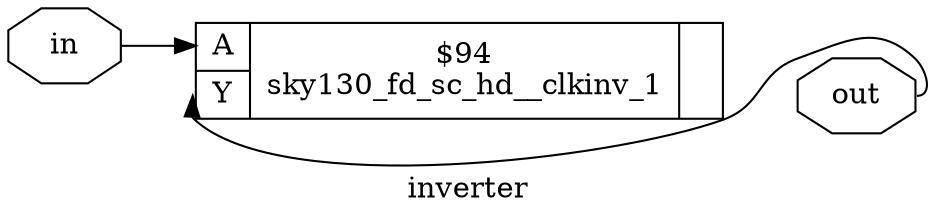 digraph "inverter" {
label="inverter";
rankdir="LR";
remincross=true;
n1 [ shape=octagon, label="in", color="black", fontcolor="black" ];
n2 [ shape=octagon, label="out", color="black", fontcolor="black" ];
{ rank="source"; n1;}
{ rank="sink"; n2;}
c5 [ shape=record, label="{{<p3> A|<p4> Y}|$94\nsky130_fd_sc_hd__clkinv_1|{}}" ];
n1:e -> c5:p3:w [color="black", label=""];
n2:e -> c5:p4:w [color="black", label=""];
}
